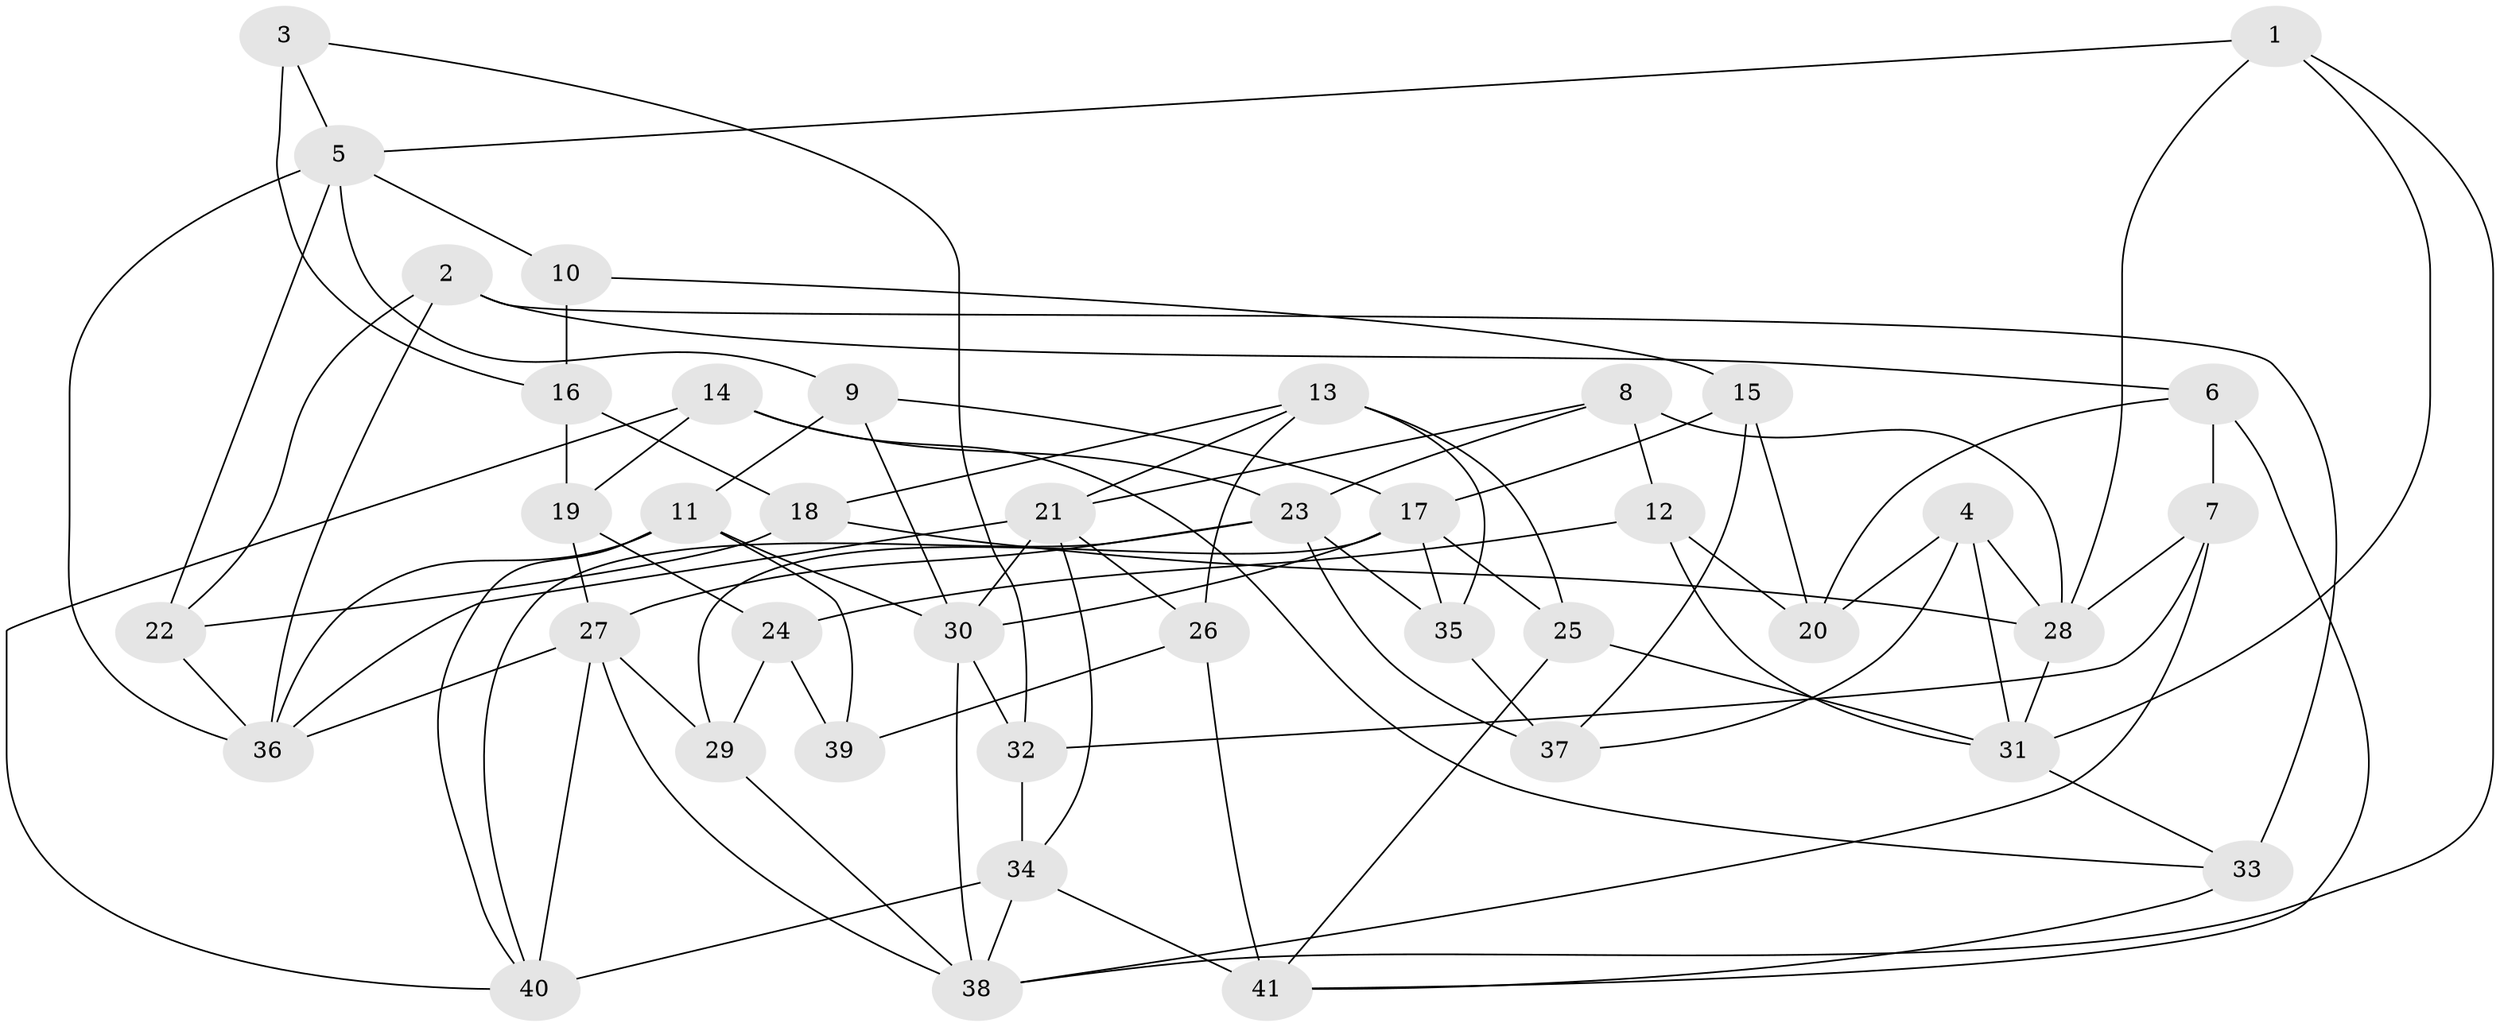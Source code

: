 // original degree distribution, {4: 1.0}
// Generated by graph-tools (version 1.1) at 2025/38/03/04/25 23:38:14]
// undirected, 41 vertices, 93 edges
graph export_dot {
  node [color=gray90,style=filled];
  1;
  2;
  3;
  4;
  5;
  6;
  7;
  8;
  9;
  10;
  11;
  12;
  13;
  14;
  15;
  16;
  17;
  18;
  19;
  20;
  21;
  22;
  23;
  24;
  25;
  26;
  27;
  28;
  29;
  30;
  31;
  32;
  33;
  34;
  35;
  36;
  37;
  38;
  39;
  40;
  41;
  1 -- 5 [weight=1.0];
  1 -- 28 [weight=1.0];
  1 -- 31 [weight=1.0];
  1 -- 38 [weight=1.0];
  2 -- 6 [weight=1.0];
  2 -- 22 [weight=1.0];
  2 -- 33 [weight=1.0];
  2 -- 36 [weight=1.0];
  3 -- 5 [weight=1.0];
  3 -- 16 [weight=2.0];
  3 -- 32 [weight=1.0];
  4 -- 20 [weight=1.0];
  4 -- 28 [weight=1.0];
  4 -- 31 [weight=1.0];
  4 -- 37 [weight=1.0];
  5 -- 9 [weight=1.0];
  5 -- 10 [weight=1.0];
  5 -- 22 [weight=1.0];
  5 -- 36 [weight=1.0];
  6 -- 7 [weight=1.0];
  6 -- 20 [weight=1.0];
  6 -- 41 [weight=1.0];
  7 -- 28 [weight=1.0];
  7 -- 32 [weight=1.0];
  7 -- 38 [weight=1.0];
  8 -- 12 [weight=1.0];
  8 -- 21 [weight=1.0];
  8 -- 23 [weight=1.0];
  8 -- 28 [weight=1.0];
  9 -- 11 [weight=1.0];
  9 -- 17 [weight=1.0];
  9 -- 30 [weight=1.0];
  10 -- 15 [weight=1.0];
  10 -- 16 [weight=2.0];
  11 -- 30 [weight=1.0];
  11 -- 36 [weight=1.0];
  11 -- 39 [weight=2.0];
  11 -- 40 [weight=1.0];
  12 -- 20 [weight=1.0];
  12 -- 24 [weight=1.0];
  12 -- 31 [weight=1.0];
  13 -- 18 [weight=1.0];
  13 -- 21 [weight=1.0];
  13 -- 25 [weight=2.0];
  13 -- 26 [weight=1.0];
  13 -- 35 [weight=1.0];
  14 -- 19 [weight=1.0];
  14 -- 23 [weight=1.0];
  14 -- 33 [weight=1.0];
  14 -- 40 [weight=1.0];
  15 -- 17 [weight=1.0];
  15 -- 20 [weight=1.0];
  15 -- 37 [weight=1.0];
  16 -- 18 [weight=1.0];
  16 -- 19 [weight=1.0];
  17 -- 25 [weight=1.0];
  17 -- 29 [weight=1.0];
  17 -- 30 [weight=1.0];
  17 -- 35 [weight=1.0];
  18 -- 22 [weight=1.0];
  18 -- 28 [weight=1.0];
  19 -- 24 [weight=1.0];
  19 -- 27 [weight=1.0];
  21 -- 26 [weight=1.0];
  21 -- 30 [weight=1.0];
  21 -- 34 [weight=1.0];
  21 -- 36 [weight=1.0];
  22 -- 36 [weight=1.0];
  23 -- 27 [weight=1.0];
  23 -- 35 [weight=1.0];
  23 -- 37 [weight=1.0];
  23 -- 40 [weight=1.0];
  24 -- 29 [weight=1.0];
  24 -- 39 [weight=1.0];
  25 -- 31 [weight=1.0];
  25 -- 41 [weight=2.0];
  26 -- 39 [weight=1.0];
  26 -- 41 [weight=1.0];
  27 -- 29 [weight=1.0];
  27 -- 36 [weight=1.0];
  27 -- 38 [weight=1.0];
  27 -- 40 [weight=1.0];
  28 -- 31 [weight=1.0];
  29 -- 38 [weight=1.0];
  30 -- 32 [weight=1.0];
  30 -- 38 [weight=1.0];
  31 -- 33 [weight=1.0];
  32 -- 34 [weight=1.0];
  33 -- 41 [weight=1.0];
  34 -- 38 [weight=1.0];
  34 -- 40 [weight=2.0];
  34 -- 41 [weight=1.0];
  35 -- 37 [weight=1.0];
}
